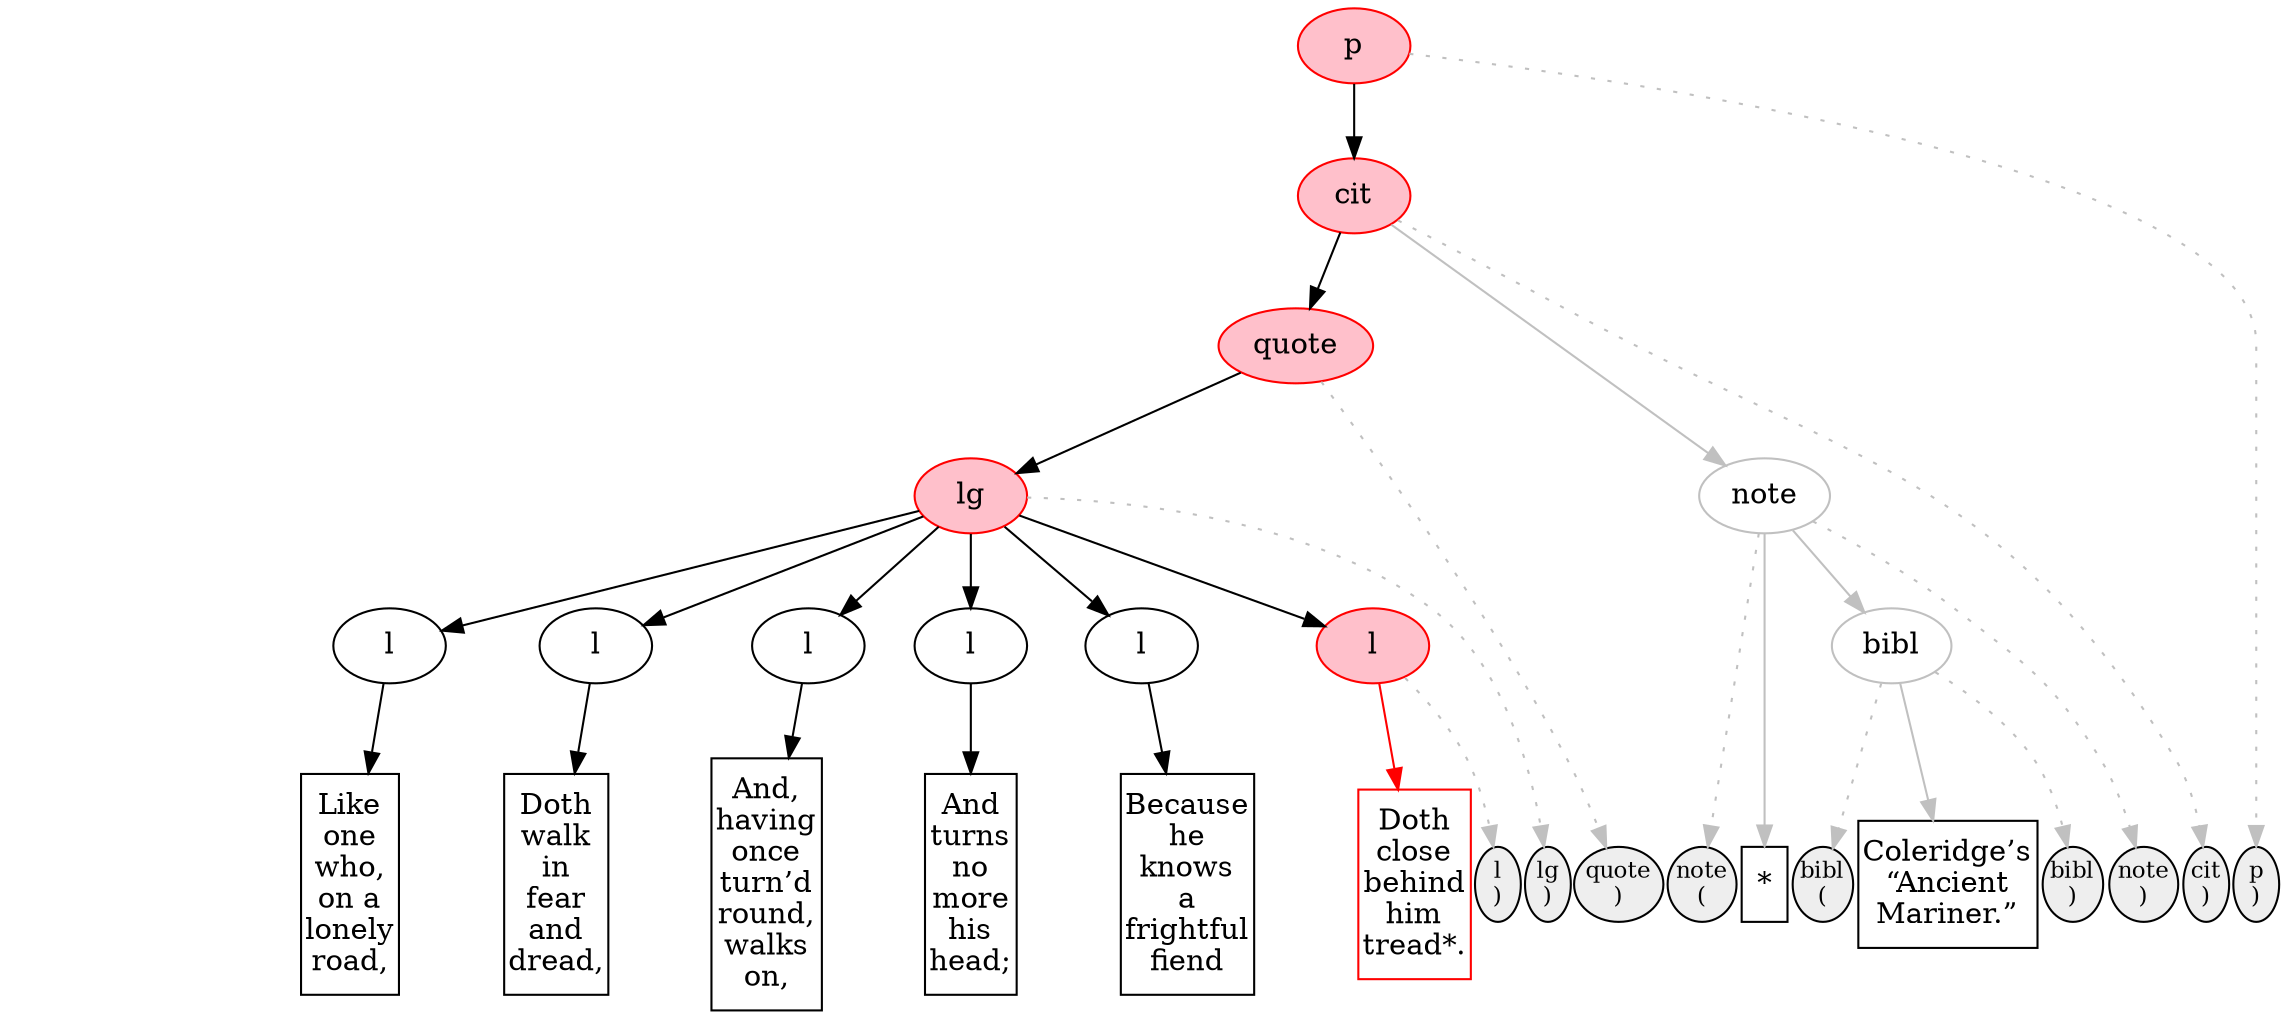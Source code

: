 digraph { 
  graph [nodesep=0.03] ;
  node [ordering=out]; 
  subgraph { 
    rank=same; 
// p_0 is inflight at pre
start_p_0 [label="p\n(", shape=ellipse, margin=0, width=0.3, fontsize=11, color=transparent, style=invis, fillcolor="#EEEEEE"];
end_p_0 [label="p\n)", shape=ellipse, margin=0, width=0.3, fontsize=11, color=black, style=filled, fillcolor="#EEEEEE"];
// cit_0 is inflight at pre
start_cit_0 [label="cit\n(", shape=ellipse, margin=0, width=0.3, fontsize=11, color=transparent, style=invis, fillcolor="#EEEEEE"];
end_cit_0 [label="cit\n)", shape=ellipse, margin=0, width=0.3, fontsize=11, color=black, style=filled, fillcolor="#EEEEEE"];
// quote_0 is inflight at pre
start_quote_0 [label="quote\n(", shape=ellipse, margin=0, width=0.3, fontsize=11, color=transparent, style=invis, fillcolor="#EEEEEE"];
end_quote_0 [label="quote\n)", shape=ellipse, margin=0, width=0.3, fontsize=11, color=black, style=filled, fillcolor="#EEEEEE"];
// lg_0 is inflight at pre
start_lg_0 [label="lg\n(", shape=ellipse, margin=0, width=0.3, fontsize=11, color=transparent, style=invis, fillcolor="#EEEEEE"];
end_lg_0 [label="lg\n)", shape=ellipse, margin=0, width=0.3, fontsize=11, color=black, style=filled, fillcolor="#EEEEEE"];
// l_0 is past at pre
start_l_0 [label="l\n(", shape=ellipse, margin=0, width=0.3, fontsize=11, color=transparent, style=invis, fillcolor="#EEEEEE"];
end_l_0 [label="l\n)", shape=ellipse, margin=0, width=0.3, fontsize=11, color=transparent, style=invis, fillcolor="#EEEEEE"];
// pcd1 is past at pre
pcd1 [shape=box, label="Like\none\nwho,\non a\nlonely\nroad,", color=black, margin="0.03, 0.11", width=0.3];
// l_1 is past at pre
start_l_1 [label="l\n(", shape=ellipse, margin=0, width=0.3, fontsize=11, color=transparent, style=invis, fillcolor="#EEEEEE"];
end_l_1 [label="l\n)", shape=ellipse, margin=0, width=0.3, fontsize=11, color=transparent, style=invis, fillcolor="#EEEEEE"];
// pcd2 is past at pre
pcd2 [shape=box, label="Doth\nwalk\nin\nfear\nand\ndread,", color=black, margin="0.03, 0.11", width=0.3];
// l_2 is past at pre
start_l_2 [label="l\n(", shape=ellipse, margin=0, width=0.3, fontsize=11, color=transparent, style=invis, fillcolor="#EEEEEE"];
end_l_2 [label="l\n)", shape=ellipse, margin=0, width=0.3, fontsize=11, color=transparent, style=invis, fillcolor="#EEEEEE"];
// pcd3 is past at pre
pcd3 [shape=box, label="And,\nhaving\nonce\nturn’d\nround,\nwalks\non,", color=black, margin="0.03, 0.11", width=0.3];
// l_3 is past at pre
start_l_3 [label="l\n(", shape=ellipse, margin=0, width=0.3, fontsize=11, color=transparent, style=invis, fillcolor="#EEEEEE"];
end_l_3 [label="l\n)", shape=ellipse, margin=0, width=0.3, fontsize=11, color=transparent, style=invis, fillcolor="#EEEEEE"];
// pcd4 is past at pre
pcd4 [shape=box, label="And\nturns\nno\nmore\nhis\nhead;", color=black, margin="0.03, 0.11", width=0.3];
// l_4 is past at pre
start_l_4 [label="l\n(", shape=ellipse, margin=0, width=0.3, fontsize=11, color=transparent, style=invis, fillcolor="#EEEEEE"];
end_l_4 [label="l\n)", shape=ellipse, margin=0, width=0.3, fontsize=11, color=transparent, style=invis, fillcolor="#EEEEEE"];
// pcd5 is past at pre
pcd5 [shape=box, label="Because\nhe\nknows\na\nfrightful\nfiend", color=black, margin="0.03, 0.11", width=0.3];
// l_5 is inflight at pre
start_l_5 [label="l\n(", shape=ellipse, margin=0, width=0.3, fontsize=11, color=transparent, style=invis, fillcolor="#EEEEEE"];
end_l_5 [label="l\n)", shape=ellipse, margin=0, width=0.3, fontsize=11, color=black, style=filled, fillcolor="#EEEEEE"];
// pcd6 is current at pre
pcd6 [shape=box, label="Doth\nclose\nbehind\nhim\ntread*.", color=red, margin="0.03, 0.11", width=0.3];
// note_8 is future at pre
start_note_8 [label="note\n(", shape=ellipse, margin=0, width=0.3, fontsize=11, color=black, style=filled, fillcolor="#EEEEEE"];
end_note_8 [label="note\n)", shape=ellipse, margin=0, width=0.3, fontsize=11, color=black, style=filled, fillcolor="#EEEEEE"];
// pcd7 is future at pre
pcd7 [shape=box, label="*", color=black, margin="0.03, 0.11", width=0.3];
// bibl_8 is future at pre
start_bibl_8 [label="bibl\n(", shape=ellipse, margin=0, width=0.3, fontsize=11, color=black, style=filled, fillcolor="#EEEEEE"];
end_bibl_8 [label="bibl\n)", shape=ellipse, margin=0, width=0.3, fontsize=11, color=black, style=filled, fillcolor="#EEEEEE"];
// pcd8 is future at pre
pcd8 [shape=box, label="Coleridge’s\n“Ancient\nMariner.”", color=black, margin="0.03, 0.11", width=0.3];
  } 

p_0 [label=p, color=red, shape=oval, style=filled, fillcolor=pink]; 
cit_0 [label=cit, color=red, shape=oval, style=filled, fillcolor=pink]; 
quote_0 [label=quote, color=red, shape=oval, style=filled, fillcolor=pink]; 
lg_0 [label=lg, color=red, shape=oval, style=filled, fillcolor=pink]; 
l_0 [label=l, color=black, shape=oval]; 
l_1 [label=l, color=black, shape=oval]; 
l_2 [label=l, color=black, shape=oval]; 
l_3 [label=l, color=black, shape=oval]; 
l_4 [label=l, color=black, shape=oval]; 
l_5 [label=l, color=red, shape=oval, style=filled, fillcolor=pink]; 
note_8 [label=note, color=gray, shape=oval]; 
bibl_8 [label=bibl, color=gray, shape=oval]; 

p_0 -> start_p_0 [color=red, style=invis, arrowhead=none];
p_0 -> cit_0 [color=black, style=solid];
p_0 -> end_p_0 [color=gray, style=dotted];
cit_0 -> start_cit_0 [color=red, style=invis, arrowhead=none];
cit_0 -> quote_0 [color=black, style=solid];
cit_0 -> note_8 [color=gray, style=solid];
cit_0 -> end_cit_0 [color=gray, style=dotted];
quote_0 -> start_quote_0 [color=red, style=invis, arrowhead=none];
quote_0 -> lg_0 [color=black, style=solid];
quote_0 -> end_quote_0 [color=gray, style=dotted];
lg_0 -> start_lg_0 [color=red, style=invis, arrowhead=none];
lg_0 -> l_0 [color=black, style=solid];
lg_0 -> l_1 [color=black, style=solid];
lg_0 -> l_2 [color=black, style=solid];
lg_0 -> l_3 [color=black, style=solid];
lg_0 -> l_4 [color=black, style=solid];
lg_0 -> l_5 [color=black, style=solid];
lg_0 -> end_lg_0 [color=gray, style=dotted];
l_0 -> start_l_0 [color=black, style=invis, arrowhead=none];
l_0 -> pcd1 [color=black, style=solid];
l_0 -> end_l_0 [color=black, style=invis, arrowhead=none];
l_1 -> start_l_1 [color=black, style=invis, arrowhead=none];
l_1 -> pcd2 [color=black, style=solid];
l_1 -> end_l_1 [color=black, style=invis, arrowhead=none];
l_2 -> start_l_2 [color=black, style=invis, arrowhead=none];
l_2 -> pcd3 [color=black, style=solid];
l_2 -> end_l_2 [color=black, style=invis, arrowhead=none];
l_3 -> start_l_3 [color=black, style=invis, arrowhead=none];
l_3 -> pcd4 [color=black, style=solid];
l_3 -> end_l_3 [color=black, style=invis, arrowhead=none];
l_4 -> start_l_4 [color=black, style=invis, arrowhead=none];
l_4 -> pcd5 [color=black, style=solid];
l_4 -> end_l_4 [color=black, style=invis, arrowhead=none];
l_5 -> start_l_5 [color=red, style=invis, arrowhead=none];
l_5 -> pcd6 [color=red, style=solid];
l_5 -> end_l_5 [color=gray, style=dotted];
note_8 -> start_note_8 [color=gray, style=dotted];
note_8 -> pcd7 [color=gray, style=solid];
note_8 -> bibl_8 [color=gray, style=solid];
note_8 -> end_note_8 [color=gray, style=dotted];
bibl_8 -> start_bibl_8 [color=gray, style=dotted];
bibl_8 -> pcd8 [color=gray, style=solid];
bibl_8 -> end_bibl_8 [color=gray, style=dotted];
}
